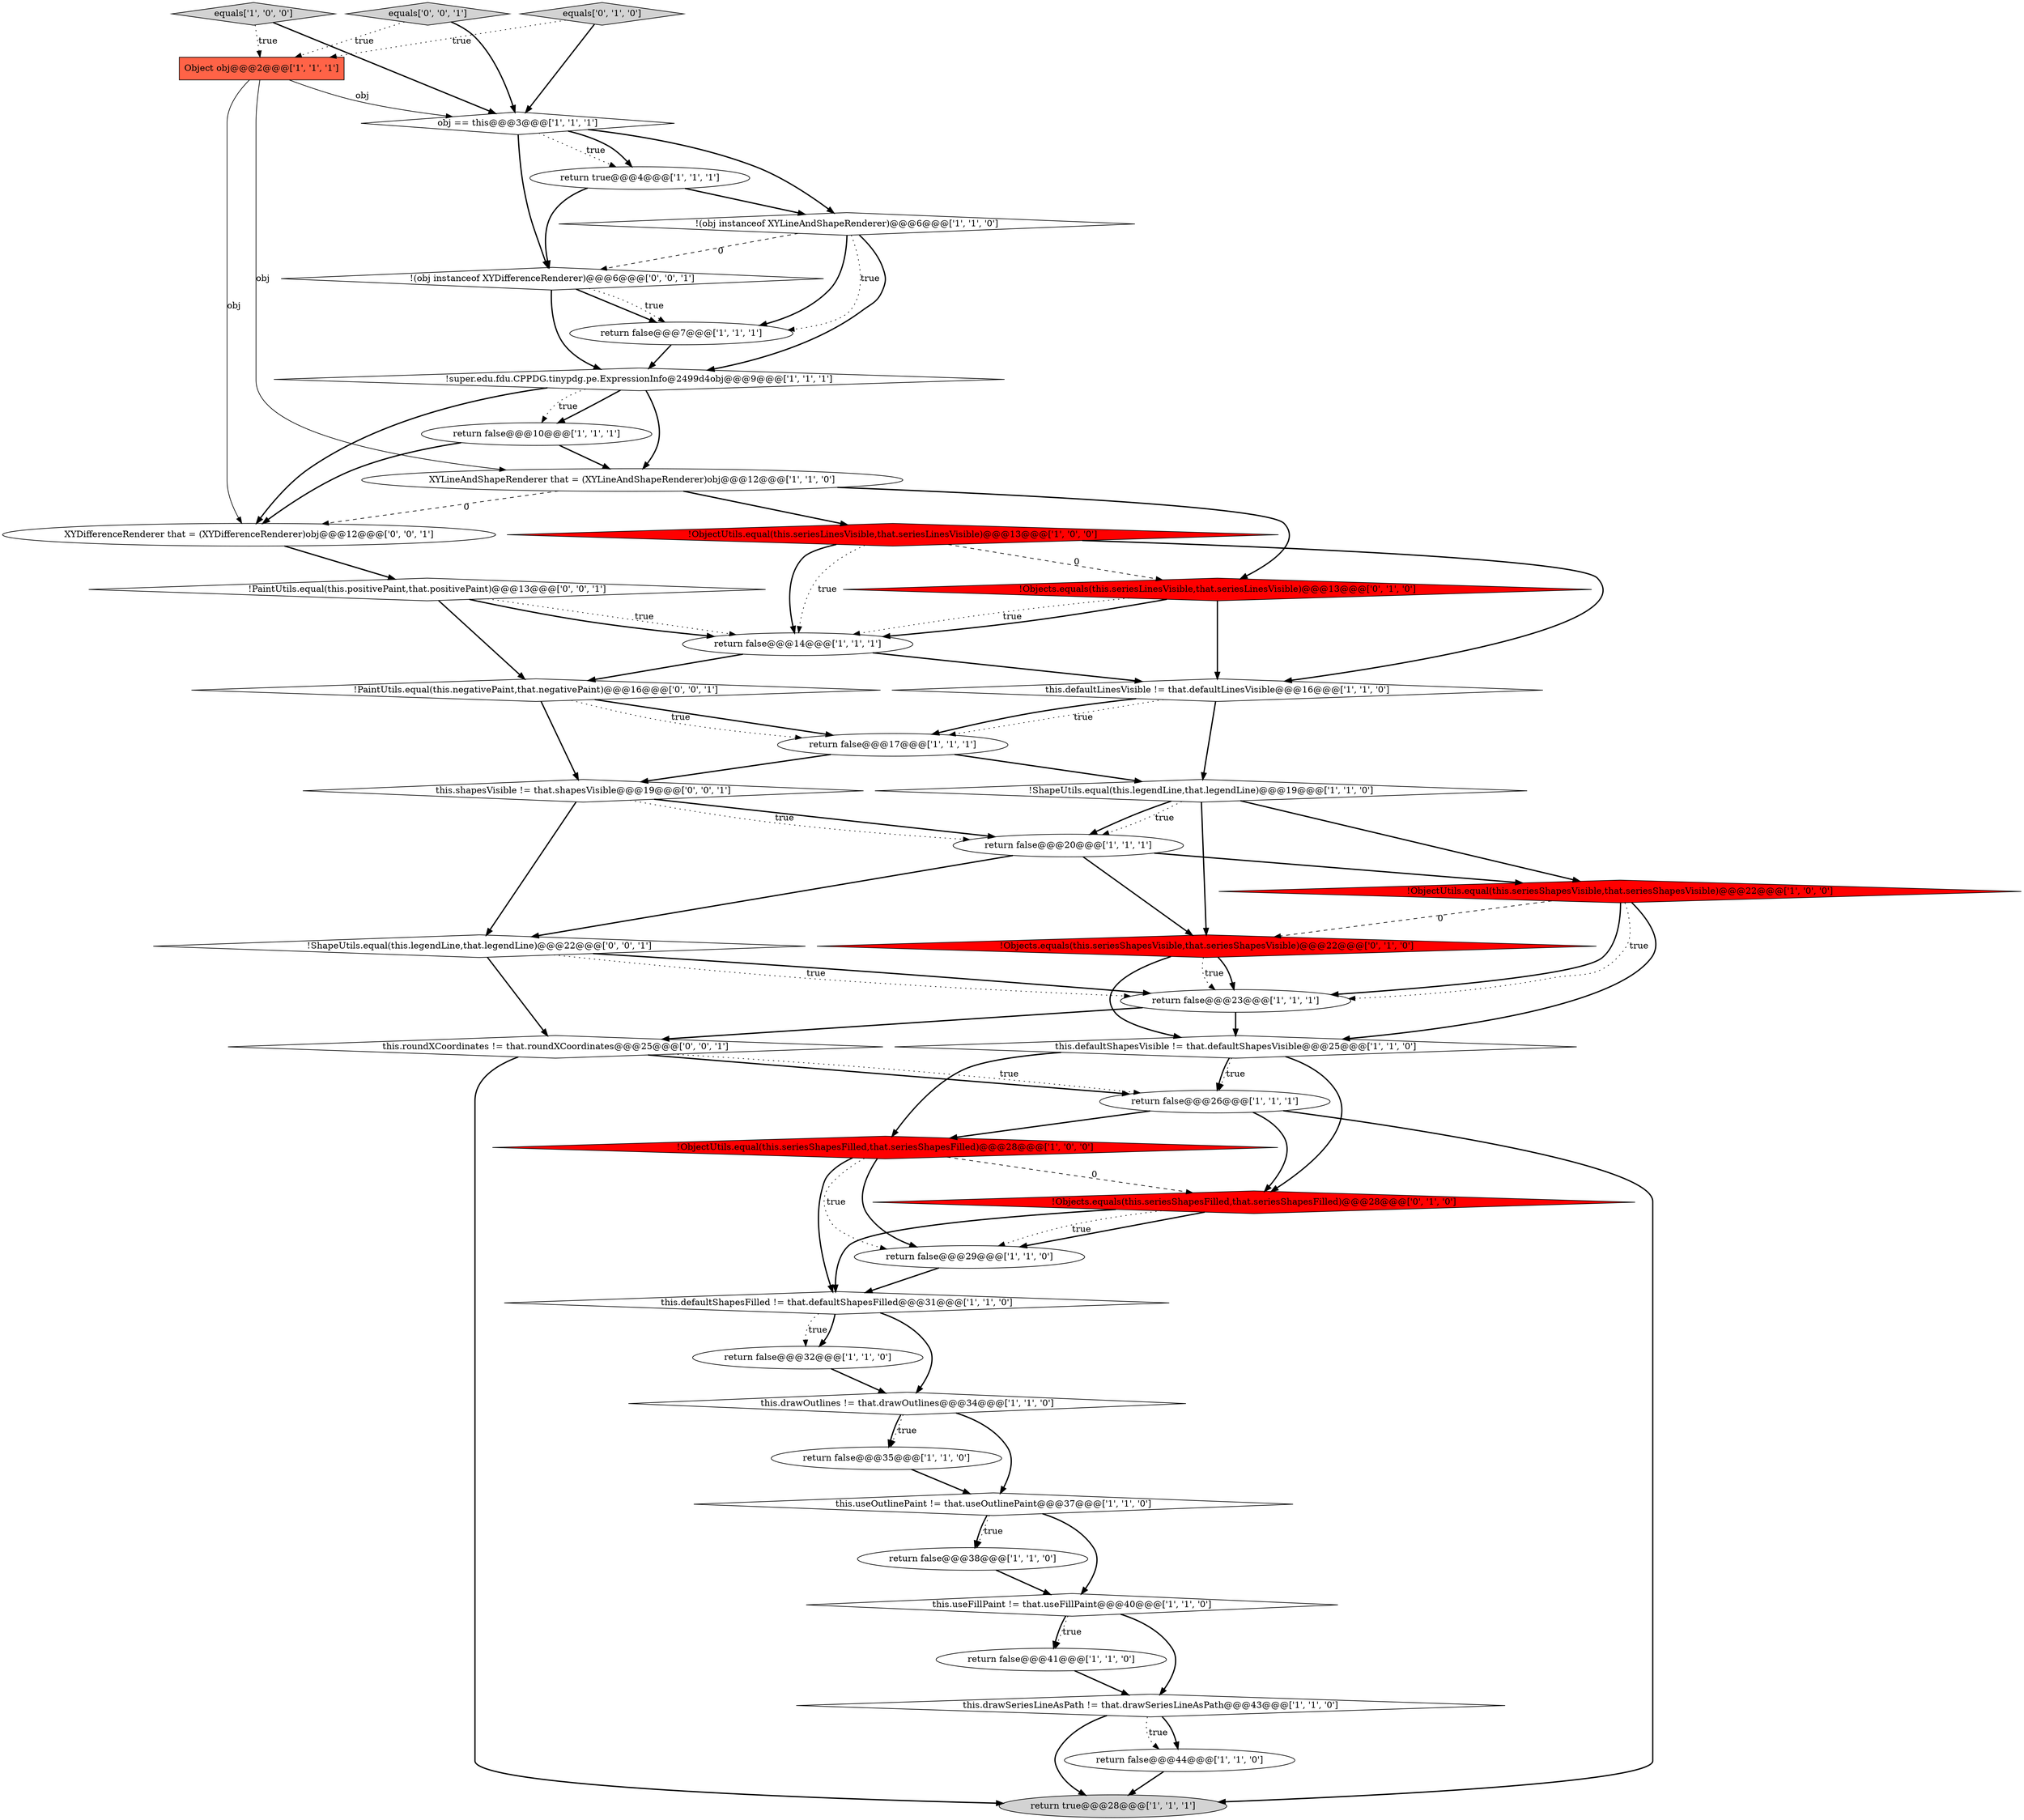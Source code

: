 digraph {
17 [style = filled, label = "!(obj instanceof XYLineAndShapeRenderer)@@@6@@@['1', '1', '0']", fillcolor = white, shape = diamond image = "AAA0AAABBB1BBB"];
37 [style = filled, label = "this.shapesVisible != that.shapesVisible@@@19@@@['0', '0', '1']", fillcolor = white, shape = diamond image = "AAA0AAABBB3BBB"];
28 [style = filled, label = "this.drawSeriesLineAsPath != that.drawSeriesLineAsPath@@@43@@@['1', '1', '0']", fillcolor = white, shape = diamond image = "AAA0AAABBB1BBB"];
8 [style = filled, label = "return false@@@10@@@['1', '1', '1']", fillcolor = white, shape = ellipse image = "AAA0AAABBB1BBB"];
4 [style = filled, label = "return false@@@17@@@['1', '1', '1']", fillcolor = white, shape = ellipse image = "AAA0AAABBB1BBB"];
20 [style = filled, label = "return false@@@29@@@['1', '1', '0']", fillcolor = white, shape = ellipse image = "AAA0AAABBB1BBB"];
26 [style = filled, label = "this.defaultShapesVisible != that.defaultShapesVisible@@@25@@@['1', '1', '0']", fillcolor = white, shape = diamond image = "AAA0AAABBB1BBB"];
29 [style = filled, label = "return false@@@26@@@['1', '1', '1']", fillcolor = white, shape = ellipse image = "AAA0AAABBB1BBB"];
32 [style = filled, label = "!Objects.equals(this.seriesShapesVisible,that.seriesShapesVisible)@@@22@@@['0', '1', '0']", fillcolor = red, shape = diamond image = "AAA1AAABBB2BBB"];
11 [style = filled, label = "!ShapeUtils.equal(this.legendLine,that.legendLine)@@@19@@@['1', '1', '0']", fillcolor = white, shape = diamond image = "AAA0AAABBB1BBB"];
30 [style = filled, label = "this.drawOutlines != that.drawOutlines@@@34@@@['1', '1', '0']", fillcolor = white, shape = diamond image = "AAA0AAABBB1BBB"];
22 [style = filled, label = "!ObjectUtils.equal(this.seriesShapesFilled,that.seriesShapesFilled)@@@28@@@['1', '0', '0']", fillcolor = red, shape = diamond image = "AAA1AAABBB1BBB"];
5 [style = filled, label = "this.useOutlinePaint != that.useOutlinePaint@@@37@@@['1', '1', '0']", fillcolor = white, shape = diamond image = "AAA0AAABBB1BBB"];
16 [style = filled, label = "this.useFillPaint != that.useFillPaint@@@40@@@['1', '1', '0']", fillcolor = white, shape = diamond image = "AAA0AAABBB1BBB"];
13 [style = filled, label = "this.defaultLinesVisible != that.defaultLinesVisible@@@16@@@['1', '1', '0']", fillcolor = white, shape = diamond image = "AAA0AAABBB1BBB"];
24 [style = filled, label = "return false@@@32@@@['1', '1', '0']", fillcolor = white, shape = ellipse image = "AAA0AAABBB1BBB"];
15 [style = filled, label = "Object obj@@@2@@@['1', '1', '1']", fillcolor = tomato, shape = box image = "AAA0AAABBB1BBB"];
6 [style = filled, label = "return true@@@4@@@['1', '1', '1']", fillcolor = white, shape = ellipse image = "AAA0AAABBB1BBB"];
12 [style = filled, label = "equals['1', '0', '0']", fillcolor = lightgray, shape = diamond image = "AAA0AAABBB1BBB"];
18 [style = filled, label = "return false@@@7@@@['1', '1', '1']", fillcolor = white, shape = ellipse image = "AAA0AAABBB1BBB"];
10 [style = filled, label = "return true@@@28@@@['1', '1', '1']", fillcolor = lightgray, shape = ellipse image = "AAA0AAABBB1BBB"];
31 [style = filled, label = "!ObjectUtils.equal(this.seriesShapesVisible,that.seriesShapesVisible)@@@22@@@['1', '0', '0']", fillcolor = red, shape = diamond image = "AAA1AAABBB1BBB"];
27 [style = filled, label = "XYLineAndShapeRenderer that = (XYLineAndShapeRenderer)obj@@@12@@@['1', '1', '0']", fillcolor = white, shape = ellipse image = "AAA0AAABBB1BBB"];
14 [style = filled, label = "!super.edu.fdu.CPPDG.tinypdg.pe.ExpressionInfo@2499d4obj@@@9@@@['1', '1', '1']", fillcolor = white, shape = diamond image = "AAA0AAABBB1BBB"];
3 [style = filled, label = "!ObjectUtils.equal(this.seriesLinesVisible,that.seriesLinesVisible)@@@13@@@['1', '0', '0']", fillcolor = red, shape = diamond image = "AAA1AAABBB1BBB"];
7 [style = filled, label = "obj == this@@@3@@@['1', '1', '1']", fillcolor = white, shape = diamond image = "AAA0AAABBB1BBB"];
39 [style = filled, label = "XYDifferenceRenderer that = (XYDifferenceRenderer)obj@@@12@@@['0', '0', '1']", fillcolor = white, shape = ellipse image = "AAA0AAABBB3BBB"];
43 [style = filled, label = "!PaintUtils.equal(this.negativePaint,that.negativePaint)@@@16@@@['0', '0', '1']", fillcolor = white, shape = diamond image = "AAA0AAABBB3BBB"];
23 [style = filled, label = "this.defaultShapesFilled != that.defaultShapesFilled@@@31@@@['1', '1', '0']", fillcolor = white, shape = diamond image = "AAA0AAABBB1BBB"];
40 [style = filled, label = "!ShapeUtils.equal(this.legendLine,that.legendLine)@@@22@@@['0', '0', '1']", fillcolor = white, shape = diamond image = "AAA0AAABBB3BBB"];
42 [style = filled, label = "!PaintUtils.equal(this.positivePaint,that.positivePaint)@@@13@@@['0', '0', '1']", fillcolor = white, shape = diamond image = "AAA0AAABBB3BBB"];
9 [style = filled, label = "return false@@@41@@@['1', '1', '0']", fillcolor = white, shape = ellipse image = "AAA0AAABBB1BBB"];
1 [style = filled, label = "return false@@@35@@@['1', '1', '0']", fillcolor = white, shape = ellipse image = "AAA0AAABBB1BBB"];
34 [style = filled, label = "!Objects.equals(this.seriesShapesFilled,that.seriesShapesFilled)@@@28@@@['0', '1', '0']", fillcolor = red, shape = diamond image = "AAA1AAABBB2BBB"];
35 [style = filled, label = "equals['0', '1', '0']", fillcolor = lightgray, shape = diamond image = "AAA0AAABBB2BBB"];
19 [style = filled, label = "return false@@@14@@@['1', '1', '1']", fillcolor = white, shape = ellipse image = "AAA0AAABBB1BBB"];
21 [style = filled, label = "return false@@@23@@@['1', '1', '1']", fillcolor = white, shape = ellipse image = "AAA0AAABBB1BBB"];
25 [style = filled, label = "return false@@@20@@@['1', '1', '1']", fillcolor = white, shape = ellipse image = "AAA0AAABBB1BBB"];
33 [style = filled, label = "!Objects.equals(this.seriesLinesVisible,that.seriesLinesVisible)@@@13@@@['0', '1', '0']", fillcolor = red, shape = diamond image = "AAA1AAABBB2BBB"];
0 [style = filled, label = "return false@@@44@@@['1', '1', '0']", fillcolor = white, shape = ellipse image = "AAA0AAABBB1BBB"];
38 [style = filled, label = "this.roundXCoordinates != that.roundXCoordinates@@@25@@@['0', '0', '1']", fillcolor = white, shape = diamond image = "AAA0AAABBB3BBB"];
2 [style = filled, label = "return false@@@38@@@['1', '1', '0']", fillcolor = white, shape = ellipse image = "AAA0AAABBB1BBB"];
41 [style = filled, label = "!(obj instanceof XYDifferenceRenderer)@@@6@@@['0', '0', '1']", fillcolor = white, shape = diamond image = "AAA0AAABBB3BBB"];
36 [style = filled, label = "equals['0', '0', '1']", fillcolor = lightgray, shape = diamond image = "AAA0AAABBB3BBB"];
1->5 [style = bold, label=""];
16->9 [style = dotted, label="true"];
34->20 [style = bold, label=""];
26->34 [style = bold, label=""];
12->15 [style = dotted, label="true"];
31->21 [style = bold, label=""];
34->20 [style = dotted, label="true"];
29->34 [style = bold, label=""];
22->34 [style = dashed, label="0"];
40->38 [style = bold, label=""];
12->7 [style = bold, label=""];
26->22 [style = bold, label=""];
24->30 [style = bold, label=""];
25->31 [style = bold, label=""];
43->4 [style = bold, label=""];
21->38 [style = bold, label=""];
17->41 [style = dashed, label="0"];
28->0 [style = bold, label=""];
42->19 [style = dotted, label="true"];
31->21 [style = dotted, label="true"];
21->26 [style = bold, label=""];
37->40 [style = bold, label=""];
35->15 [style = dotted, label="true"];
3->19 [style = bold, label=""];
17->14 [style = bold, label=""];
6->41 [style = bold, label=""];
27->33 [style = bold, label=""];
8->39 [style = bold, label=""];
8->27 [style = bold, label=""];
35->7 [style = bold, label=""];
16->9 [style = bold, label=""];
13->4 [style = dotted, label="true"];
11->25 [style = bold, label=""];
42->19 [style = bold, label=""];
25->40 [style = bold, label=""];
2->16 [style = bold, label=""];
7->6 [style = dotted, label="true"];
23->30 [style = bold, label=""];
15->39 [style = solid, label="obj"];
3->33 [style = dashed, label="0"];
43->4 [style = dotted, label="true"];
13->11 [style = bold, label=""];
22->23 [style = bold, label=""];
33->13 [style = bold, label=""];
32->26 [style = bold, label=""];
22->20 [style = dotted, label="true"];
19->13 [style = bold, label=""];
20->23 [style = bold, label=""];
22->20 [style = bold, label=""];
7->6 [style = bold, label=""];
14->8 [style = bold, label=""];
14->39 [style = bold, label=""];
39->42 [style = bold, label=""];
23->24 [style = dotted, label="true"];
40->21 [style = bold, label=""];
31->32 [style = dashed, label="0"];
6->17 [style = bold, label=""];
7->17 [style = bold, label=""];
17->18 [style = dotted, label="true"];
36->15 [style = dotted, label="true"];
37->25 [style = bold, label=""];
15->7 [style = solid, label="obj"];
11->32 [style = bold, label=""];
37->25 [style = dotted, label="true"];
5->16 [style = bold, label=""];
9->28 [style = bold, label=""];
11->31 [style = bold, label=""];
31->26 [style = bold, label=""];
28->0 [style = dotted, label="true"];
30->5 [style = bold, label=""];
27->39 [style = dashed, label="0"];
14->8 [style = dotted, label="true"];
29->10 [style = bold, label=""];
34->23 [style = bold, label=""];
7->41 [style = bold, label=""];
14->27 [style = bold, label=""];
33->19 [style = bold, label=""];
41->18 [style = bold, label=""];
19->43 [style = bold, label=""];
41->14 [style = bold, label=""];
5->2 [style = dotted, label="true"];
30->1 [style = dotted, label="true"];
32->21 [style = bold, label=""];
32->21 [style = dotted, label="true"];
42->43 [style = bold, label=""];
30->1 [style = bold, label=""];
28->10 [style = bold, label=""];
38->10 [style = bold, label=""];
26->29 [style = bold, label=""];
40->21 [style = dotted, label="true"];
38->29 [style = bold, label=""];
27->3 [style = bold, label=""];
25->32 [style = bold, label=""];
41->18 [style = dotted, label="true"];
43->37 [style = bold, label=""];
5->2 [style = bold, label=""];
0->10 [style = bold, label=""];
3->19 [style = dotted, label="true"];
23->24 [style = bold, label=""];
11->25 [style = dotted, label="true"];
16->28 [style = bold, label=""];
4->37 [style = bold, label=""];
36->7 [style = bold, label=""];
3->13 [style = bold, label=""];
33->19 [style = dotted, label="true"];
26->29 [style = dotted, label="true"];
38->29 [style = dotted, label="true"];
29->22 [style = bold, label=""];
15->27 [style = solid, label="obj"];
4->11 [style = bold, label=""];
18->14 [style = bold, label=""];
17->18 [style = bold, label=""];
13->4 [style = bold, label=""];
}
